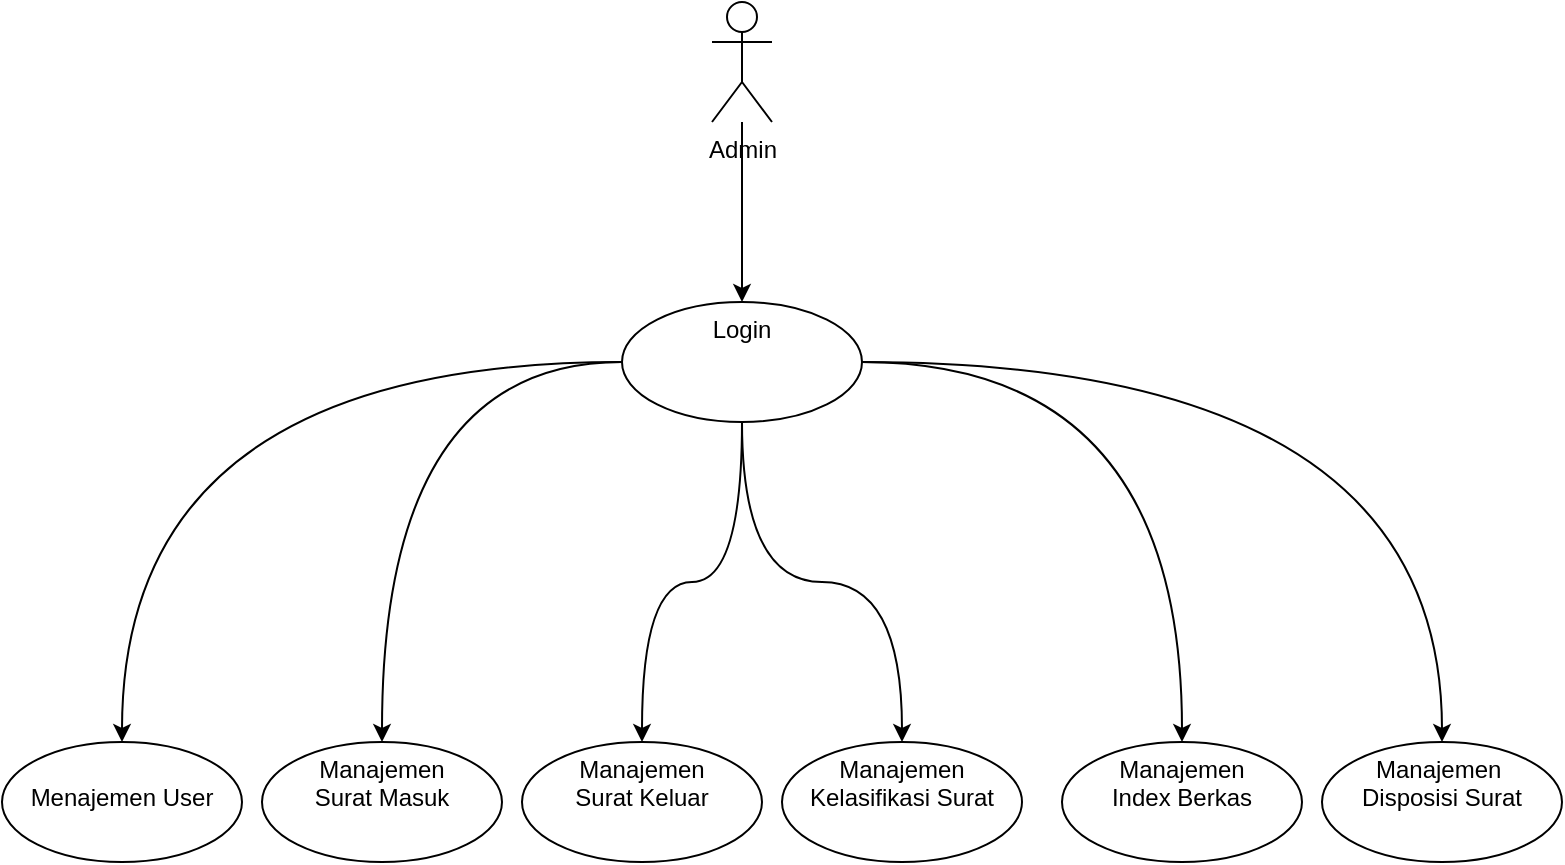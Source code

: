 <mxfile version="17.2.4" type="github">
  <diagram name="Page-1" id="9f46799a-70d6-7492-0946-bef42562c5a5">
    <mxGraphModel dx="1240" dy="1400" grid="1" gridSize="10" guides="1" tooltips="1" connect="1" arrows="1" fold="1" page="1" pageScale="1" pageWidth="1100" pageHeight="850" background="none" math="0" shadow="0">
      <root>
        <mxCell id="0" />
        <mxCell id="1" parent="0" />
        <mxCell id="CgsGZ0-pp2HfUOHYREt7-5" value="" style="edgeStyle=orthogonalEdgeStyle;rounded=0;orthogonalLoop=1;jettySize=auto;html=1;" edge="1" parent="1" source="CgsGZ0-pp2HfUOHYREt7-1" target="CgsGZ0-pp2HfUOHYREt7-4">
          <mxGeometry relative="1" as="geometry" />
        </mxCell>
        <mxCell id="CgsGZ0-pp2HfUOHYREt7-1" value="Admin" style="shape=umlActor;verticalLabelPosition=bottom;verticalAlign=top;html=1;" vertex="1" parent="1">
          <mxGeometry x="595" y="-90" width="30" height="60" as="geometry" />
        </mxCell>
        <mxCell id="CgsGZ0-pp2HfUOHYREt7-7" value="" style="edgeStyle=orthogonalEdgeStyle;rounded=0;orthogonalLoop=1;jettySize=auto;html=1;curved=1;" edge="1" parent="1" source="CgsGZ0-pp2HfUOHYREt7-4" target="CgsGZ0-pp2HfUOHYREt7-6">
          <mxGeometry relative="1" as="geometry" />
        </mxCell>
        <mxCell id="CgsGZ0-pp2HfUOHYREt7-9" value="" style="edgeStyle=orthogonalEdgeStyle;curved=1;rounded=0;orthogonalLoop=1;jettySize=auto;html=1;" edge="1" parent="1" source="CgsGZ0-pp2HfUOHYREt7-4" target="CgsGZ0-pp2HfUOHYREt7-8">
          <mxGeometry relative="1" as="geometry" />
        </mxCell>
        <mxCell id="CgsGZ0-pp2HfUOHYREt7-12" value="" style="edgeStyle=orthogonalEdgeStyle;curved=1;rounded=0;orthogonalLoop=1;jettySize=auto;html=1;" edge="1" parent="1" source="CgsGZ0-pp2HfUOHYREt7-4" target="CgsGZ0-pp2HfUOHYREt7-11">
          <mxGeometry relative="1" as="geometry" />
        </mxCell>
        <mxCell id="CgsGZ0-pp2HfUOHYREt7-16" value="" style="edgeStyle=orthogonalEdgeStyle;curved=1;rounded=0;orthogonalLoop=1;jettySize=auto;html=1;" edge="1" parent="1" source="CgsGZ0-pp2HfUOHYREt7-4" target="CgsGZ0-pp2HfUOHYREt7-15">
          <mxGeometry relative="1" as="geometry" />
        </mxCell>
        <mxCell id="CgsGZ0-pp2HfUOHYREt7-18" value="" style="edgeStyle=orthogonalEdgeStyle;curved=1;rounded=0;orthogonalLoop=1;jettySize=auto;html=1;" edge="1" parent="1" source="CgsGZ0-pp2HfUOHYREt7-4" target="CgsGZ0-pp2HfUOHYREt7-17">
          <mxGeometry relative="1" as="geometry" />
        </mxCell>
        <mxCell id="CgsGZ0-pp2HfUOHYREt7-21" value="" style="edgeStyle=orthogonalEdgeStyle;curved=1;rounded=0;orthogonalLoop=1;jettySize=auto;html=1;" edge="1" parent="1" source="CgsGZ0-pp2HfUOHYREt7-4" target="CgsGZ0-pp2HfUOHYREt7-20">
          <mxGeometry relative="1" as="geometry" />
        </mxCell>
        <mxCell id="CgsGZ0-pp2HfUOHYREt7-4" value="Login" style="ellipse;whiteSpace=wrap;html=1;verticalAlign=top;" vertex="1" parent="1">
          <mxGeometry x="550" y="60" width="120" height="60" as="geometry" />
        </mxCell>
        <mxCell id="CgsGZ0-pp2HfUOHYREt7-6" value="&lt;br&gt;Menajemen User&lt;br&gt;" style="ellipse;whiteSpace=wrap;html=1;verticalAlign=top;" vertex="1" parent="1">
          <mxGeometry x="240" y="280" width="120" height="60" as="geometry" />
        </mxCell>
        <mxCell id="CgsGZ0-pp2HfUOHYREt7-8" value="Manajemen&lt;br&gt;Surat Masuk" style="ellipse;whiteSpace=wrap;html=1;verticalAlign=top;" vertex="1" parent="1">
          <mxGeometry x="370" y="280" width="120" height="60" as="geometry" />
        </mxCell>
        <mxCell id="CgsGZ0-pp2HfUOHYREt7-11" value="Manajemen&lt;br&gt;Surat Keluar" style="ellipse;whiteSpace=wrap;html=1;verticalAlign=top;" vertex="1" parent="1">
          <mxGeometry x="500" y="280" width="120" height="60" as="geometry" />
        </mxCell>
        <mxCell id="CgsGZ0-pp2HfUOHYREt7-15" value="Manajemen&lt;br&gt;Kelasifikasi Surat" style="ellipse;whiteSpace=wrap;html=1;verticalAlign=top;" vertex="1" parent="1">
          <mxGeometry x="630" y="280" width="120" height="60" as="geometry" />
        </mxCell>
        <mxCell id="CgsGZ0-pp2HfUOHYREt7-17" value="Manajemen&lt;br&gt;Index Berkas" style="ellipse;whiteSpace=wrap;html=1;verticalAlign=top;" vertex="1" parent="1">
          <mxGeometry x="770" y="280" width="120" height="60" as="geometry" />
        </mxCell>
        <mxCell id="CgsGZ0-pp2HfUOHYREt7-20" value="Manajemen&amp;nbsp;&lt;br&gt;Disposisi Surat" style="ellipse;whiteSpace=wrap;html=1;verticalAlign=top;" vertex="1" parent="1">
          <mxGeometry x="900" y="280" width="120" height="60" as="geometry" />
        </mxCell>
      </root>
    </mxGraphModel>
  </diagram>
</mxfile>
